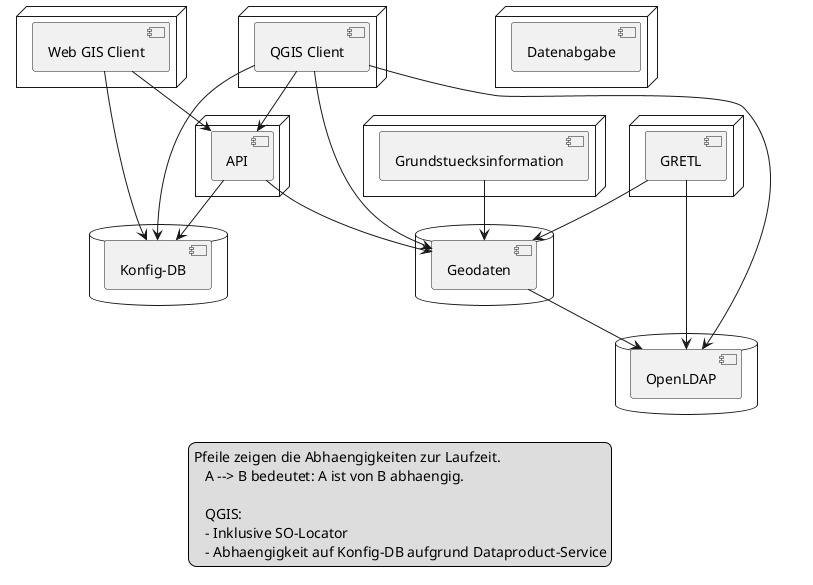 @startuml
database {
[OpenLDAP] as ldap
}

database {
[Geodaten] as data
}
data --> ldap

database {
[Konfig-DB] as config
}

node {
	[API] as api
}
api --> data
api --> config

node {
	[GRETL] as gretl
}
gretl --> data
gretl --> ldap

node {
	[Grundstuecksinformation] as gsi
}
gsi --> data

node {
	[Web GIS Client] as wgc
}
wgc --> config
wgc --> api

node {
	[QGIS Client] as qgis
}
qgis --> data
qgis --> api
qgis --> config
qgis --> ldap

node {
	[Datenabgabe] as export
}

legend bottom
	Pfeile zeigen die Abhaengigkeiten zur Laufzeit.
    A --> B bedeutet: A ist von B abhaengig.
    
    QGIS: 
    - Inklusive SO-Locator
    - Abhaengigkeit auf Konfig-DB aufgrund Dataproduct-Service
endlegend
@enduml
